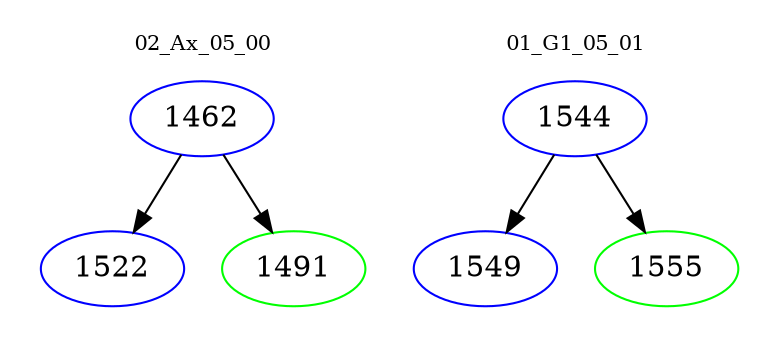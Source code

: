digraph{
subgraph cluster_0 {
color = white
label = "02_Ax_05_00";
fontsize=10;
T0_1462 [label="1462", color="blue"]
T0_1462 -> T0_1522 [color="black"]
T0_1522 [label="1522", color="blue"]
T0_1462 -> T0_1491 [color="black"]
T0_1491 [label="1491", color="green"]
}
subgraph cluster_1 {
color = white
label = "01_G1_05_01";
fontsize=10;
T1_1544 [label="1544", color="blue"]
T1_1544 -> T1_1549 [color="black"]
T1_1549 [label="1549", color="blue"]
T1_1544 -> T1_1555 [color="black"]
T1_1555 [label="1555", color="green"]
}
}

